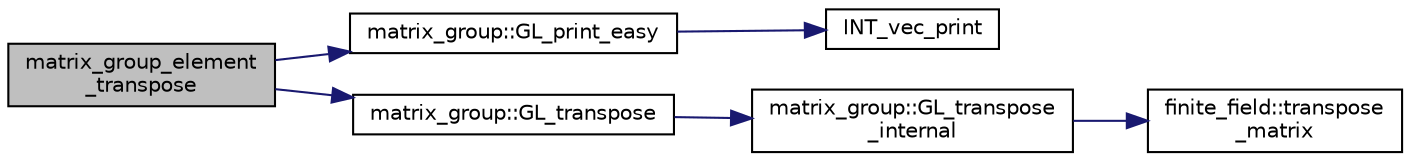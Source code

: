 digraph "matrix_group_element_transpose"
{
  edge [fontname="Helvetica",fontsize="10",labelfontname="Helvetica",labelfontsize="10"];
  node [fontname="Helvetica",fontsize="10",shape=record];
  rankdir="LR";
  Node7706 [label="matrix_group_element\l_transpose",height=0.2,width=0.4,color="black", fillcolor="grey75", style="filled", fontcolor="black"];
  Node7706 -> Node7707 [color="midnightblue",fontsize="10",style="solid",fontname="Helvetica"];
  Node7707 [label="matrix_group::GL_print_easy",height=0.2,width=0.4,color="black", fillcolor="white", style="filled",URL="$d3/ded/classmatrix__group.html#a3e6f5c276210e8132523150fad82c57e"];
  Node7707 -> Node7708 [color="midnightblue",fontsize="10",style="solid",fontname="Helvetica"];
  Node7708 [label="INT_vec_print",height=0.2,width=0.4,color="black", fillcolor="white", style="filled",URL="$df/dbf/sajeeb_8_c.html#a79a5901af0b47dd0d694109543c027fe"];
  Node7706 -> Node7709 [color="midnightblue",fontsize="10",style="solid",fontname="Helvetica"];
  Node7709 [label="matrix_group::GL_transpose",height=0.2,width=0.4,color="black", fillcolor="white", style="filled",URL="$d3/ded/classmatrix__group.html#aebfa0928cf2a683fcc733dfeadc8f05c"];
  Node7709 -> Node7710 [color="midnightblue",fontsize="10",style="solid",fontname="Helvetica"];
  Node7710 [label="matrix_group::GL_transpose\l_internal",height=0.2,width=0.4,color="black", fillcolor="white", style="filled",URL="$d3/ded/classmatrix__group.html#a926cb685143d1918d26802031ed1c679"];
  Node7710 -> Node7711 [color="midnightblue",fontsize="10",style="solid",fontname="Helvetica"];
  Node7711 [label="finite_field::transpose\l_matrix",height=0.2,width=0.4,color="black", fillcolor="white", style="filled",URL="$df/d5a/classfinite__field.html#ada37d61256296777bbc4104bdcf87116"];
}
